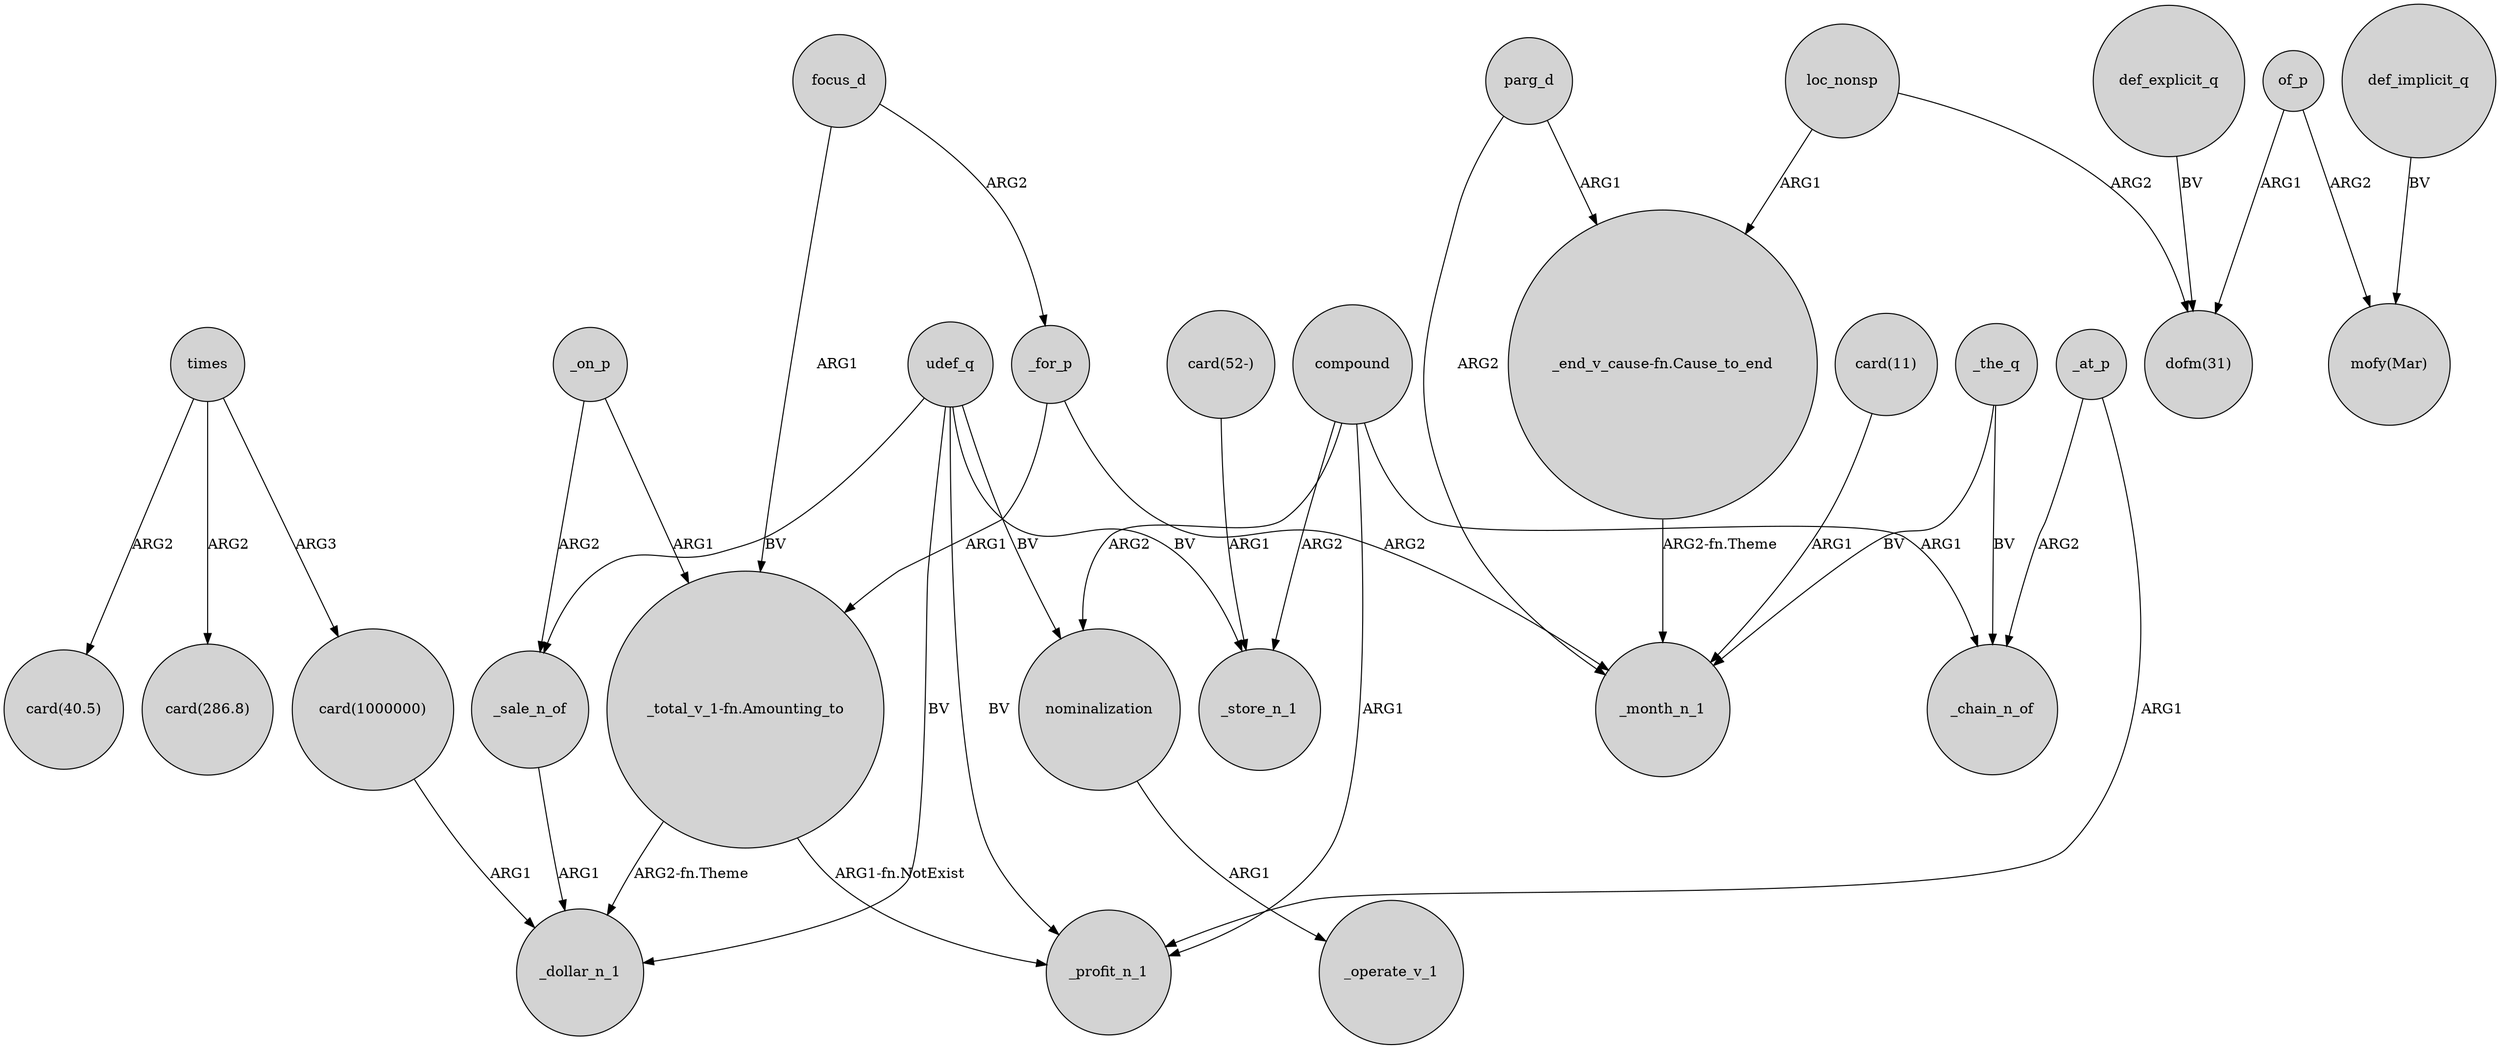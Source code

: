 digraph {
	node [shape=circle style=filled]
	parg_d -> _month_n_1 [label=ARG2]
	_for_p -> _month_n_1 [label=ARG2]
	"card(1000000)" -> _dollar_n_1 [label=ARG1]
	"_total_v_1-fn.Amounting_to" -> _profit_n_1 [label="ARG1-fn.NotExist"]
	"card(11)" -> _month_n_1 [label=ARG1]
	nominalization -> _operate_v_1 [label=ARG1]
	_for_p -> "_total_v_1-fn.Amounting_to" [label=ARG1]
	compound -> _chain_n_of [label=ARG1]
	compound -> _profit_n_1 [label=ARG1]
	loc_nonsp -> "dofm(31)" [label=ARG2]
	compound -> nominalization [label=ARG2]
	def_explicit_q -> "dofm(31)" [label=BV]
	times -> "card(40.5)" [label=ARG2]
	times -> "card(286.8)" [label=ARG2]
	def_implicit_q -> "mofy(Mar)" [label=BV]
	"_end_v_cause-fn.Cause_to_end" -> _month_n_1 [label="ARG2-fn.Theme"]
	focus_d -> _for_p [label=ARG2]
	of_p -> "dofm(31)" [label=ARG1]
	_the_q -> _month_n_1 [label=BV]
	_the_q -> _chain_n_of [label=BV]
	times -> "card(1000000)" [label=ARG3]
	loc_nonsp -> "_end_v_cause-fn.Cause_to_end" [label=ARG1]
	focus_d -> "_total_v_1-fn.Amounting_to" [label=ARG1]
	_at_p -> _chain_n_of [label=ARG2]
	parg_d -> "_end_v_cause-fn.Cause_to_end" [label=ARG1]
	_on_p -> _sale_n_of [label=ARG2]
	udef_q -> nominalization [label=BV]
	_on_p -> "_total_v_1-fn.Amounting_to" [label=ARG1]
	udef_q -> _sale_n_of [label=BV]
	_at_p -> _profit_n_1 [label=ARG1]
	of_p -> "mofy(Mar)" [label=ARG2]
	compound -> _store_n_1 [label=ARG2]
	udef_q -> _profit_n_1 [label=BV]
	"_total_v_1-fn.Amounting_to" -> _dollar_n_1 [label="ARG2-fn.Theme"]
	udef_q -> _store_n_1 [label=BV]
	udef_q -> _dollar_n_1 [label=BV]
	"card(52-)" -> _store_n_1 [label=ARG1]
	_sale_n_of -> _dollar_n_1 [label=ARG1]
}
